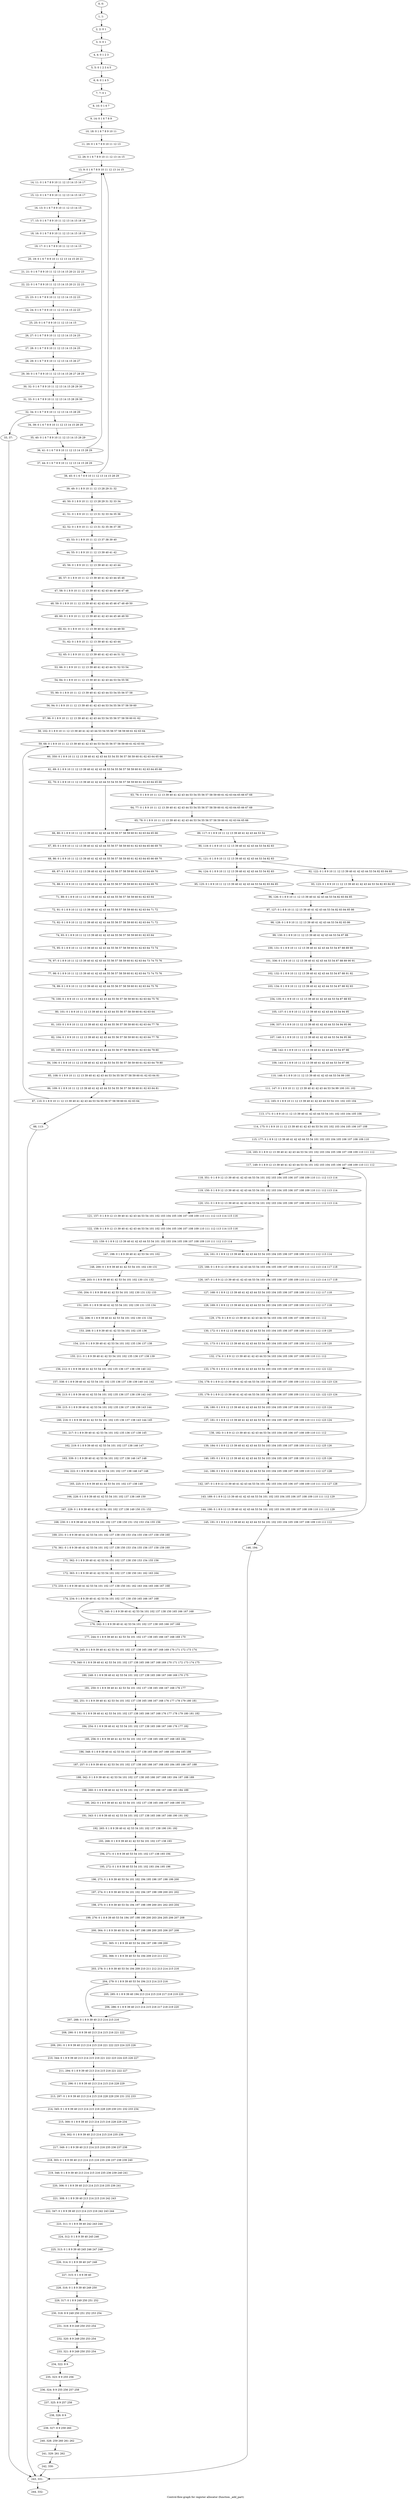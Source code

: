 digraph G {
graph [label="Control-flow-graph for register allocator (function _add_part)"]
0[label="0, 0: "];
1[label="1, 1: "];
2[label="2, 2: 0 1 "];
3[label="3, 3: 0 1 "];
4[label="4, 4: 0 1 2 3 "];
5[label="5, 5: 0 1 2 3 4 5 "];
6[label="6, 6: 0 1 4 5 "];
7[label="7, 7: 0 1 "];
8[label="8, 10: 0 1 6 7 "];
9[label="9, 14: 0 1 6 7 8 9 "];
10[label="10, 18: 0 1 6 7 8 9 10 11 "];
11[label="11, 20: 0 1 6 7 8 9 10 11 12 13 "];
12[label="12, 26: 0 1 6 7 8 9 10 11 12 13 14 15 "];
13[label="13, 9: 0 1 6 7 8 9 10 11 12 13 14 15 "];
14[label="14, 11: 0 1 6 7 8 9 10 11 12 13 14 15 16 17 "];
15[label="15, 12: 0 1 6 7 8 9 10 11 12 13 14 15 16 17 "];
16[label="16, 13: 0 1 6 7 8 9 10 11 12 13 14 15 "];
17[label="17, 15: 0 1 6 7 8 9 10 11 12 13 14 15 18 19 "];
18[label="18, 16: 0 1 6 7 8 9 10 11 12 13 14 15 18 19 "];
19[label="19, 17: 0 1 6 7 8 9 10 11 12 13 14 15 "];
20[label="20, 19: 0 1 6 7 8 9 10 11 12 13 14 15 20 21 "];
21[label="21, 21: 0 1 6 7 8 9 10 11 12 13 14 15 20 21 22 23 "];
22[label="22, 22: 0 1 6 7 8 9 10 11 12 13 14 15 20 21 22 23 "];
23[label="23, 23: 0 1 6 7 8 9 10 11 12 13 14 15 22 23 "];
24[label="24, 24: 0 1 6 7 8 9 10 11 12 13 14 15 22 23 "];
25[label="25, 25: 0 1 6 7 8 9 10 11 12 13 14 15 "];
26[label="26, 27: 0 1 6 7 8 9 10 11 12 13 14 15 24 25 "];
27[label="27, 28: 0 1 6 7 8 9 10 11 12 13 14 15 24 25 "];
28[label="28, 29: 0 1 6 7 8 9 10 11 12 13 14 15 26 27 "];
29[label="29, 30: 0 1 6 7 8 9 10 11 12 13 14 15 26 27 28 29 "];
30[label="30, 32: 0 1 6 7 8 9 10 11 12 13 14 15 28 29 30 "];
31[label="31, 33: 0 1 6 7 8 9 10 11 12 13 14 15 28 29 30 "];
32[label="32, 34: 0 1 6 7 8 9 10 11 12 13 14 15 28 29 "];
33[label="33, 37: "];
34[label="34, 39: 0 1 6 7 8 9 10 11 12 13 14 15 28 29 "];
35[label="35, 40: 0 1 6 7 8 9 10 11 12 13 14 15 28 29 "];
36[label="36, 41: 0 1 6 7 8 9 10 11 12 13 14 15 28 29 "];
37[label="37, 44: 0 1 6 7 8 9 10 11 12 13 14 15 28 29 "];
38[label="38, 45: 0 1 6 7 8 9 10 11 12 13 14 15 28 29 "];
39[label="39, 49: 0 1 8 9 10 11 12 13 28 29 31 32 "];
40[label="40, 50: 0 1 8 9 10 11 12 13 28 29 31 32 33 34 "];
41[label="41, 51: 0 1 8 9 10 11 12 13 31 32 33 34 35 36 "];
42[label="42, 52: 0 1 8 9 10 11 12 13 31 32 35 36 37 38 "];
43[label="43, 53: 0 1 8 9 10 11 12 13 37 38 39 40 "];
44[label="44, 55: 0 1 8 9 10 11 12 13 39 40 41 42 "];
45[label="45, 56: 0 1 8 9 10 11 12 13 39 40 41 42 43 44 "];
46[label="46, 57: 0 1 8 9 10 11 12 13 39 40 41 42 43 44 45 46 "];
47[label="47, 58: 0 1 8 9 10 11 12 13 39 40 41 42 43 44 45 46 47 48 "];
48[label="48, 59: 0 1 8 9 10 11 12 13 39 40 41 42 43 44 45 46 47 48 49 50 "];
49[label="49, 60: 0 1 8 9 10 11 12 13 39 40 41 42 43 44 45 46 49 50 "];
50[label="50, 61: 0 1 8 9 10 11 12 13 39 40 41 42 43 44 49 50 "];
51[label="51, 62: 0 1 8 9 10 11 12 13 39 40 41 42 43 44 "];
52[label="52, 65: 0 1 8 9 10 11 12 13 39 40 41 42 43 44 51 52 "];
53[label="53, 66: 0 1 8 9 10 11 12 13 39 40 41 42 43 44 51 52 53 54 "];
54[label="54, 84: 0 1 8 9 10 11 12 13 39 40 41 42 43 44 53 54 55 56 "];
55[label="55, 90: 0 1 8 9 10 11 12 13 39 40 41 42 43 44 53 54 55 56 57 58 "];
56[label="56, 94: 0 1 8 9 10 11 12 13 39 40 41 42 43 44 53 54 55 56 57 58 59 60 "];
57[label="57, 96: 0 1 8 9 10 11 12 13 39 40 41 42 43 44 53 54 55 56 57 58 59 60 61 62 "];
58[label="58, 102: 0 1 8 9 10 11 12 13 39 40 41 42 43 44 53 54 55 56 57 58 59 60 61 62 63 64 "];
59[label="59, 68: 0 1 8 9 10 11 12 13 39 40 41 42 43 44 53 54 55 56 57 58 59 60 61 62 63 64 "];
60[label="60, 350: 0 1 8 9 10 11 12 13 39 40 41 42 43 44 53 54 55 56 57 58 59 60 61 62 63 64 65 66 "];
61[label="61, 69: 0 1 8 9 10 11 12 13 39 40 41 42 43 44 53 54 55 56 57 58 59 60 61 62 63 64 65 66 "];
62[label="62, 70: 0 1 8 9 10 11 12 13 39 40 41 42 43 44 53 54 55 56 57 58 59 60 61 62 63 64 65 66 "];
63[label="63, 76: 0 1 8 9 10 11 12 13 39 40 41 42 43 44 53 54 55 56 57 58 59 60 61 62 63 64 65 66 67 68 "];
64[label="64, 77: 0 1 8 9 10 11 12 13 39 40 41 42 43 44 53 54 55 56 57 58 59 60 61 62 63 64 65 66 67 68 "];
65[label="65, 78: 0 1 8 9 10 11 12 13 39 40 41 42 43 44 53 54 55 56 57 58 59 60 61 62 63 64 65 66 "];
66[label="66, 80: 0 1 8 9 10 11 12 13 39 40 41 42 43 44 55 56 57 58 59 60 61 62 63 64 65 66 "];
67[label="67, 85: 0 1 8 9 10 11 12 13 39 40 41 42 43 44 55 56 57 58 59 60 61 62 63 64 65 66 69 70 "];
68[label="68, 86: 0 1 8 9 10 11 12 13 39 40 41 42 43 44 55 56 57 58 59 60 61 62 63 64 65 66 69 70 "];
69[label="69, 87: 0 1 8 9 10 11 12 13 39 40 41 42 43 44 55 56 57 58 59 60 61 62 63 64 69 70 "];
70[label="70, 88: 0 1 8 9 10 11 12 13 39 40 41 42 43 44 55 56 57 58 59 60 61 62 63 64 69 70 "];
71[label="71, 89: 0 1 8 9 10 11 12 13 39 40 41 42 43 44 55 56 57 58 59 60 61 62 63 64 "];
72[label="72, 91: 0 1 8 9 10 11 12 13 39 40 41 42 43 44 55 56 57 58 59 60 61 62 63 64 71 72 "];
73[label="73, 92: 0 1 8 9 10 11 12 13 39 40 41 42 43 44 55 56 57 58 59 60 61 62 63 64 71 72 "];
74[label="74, 93: 0 1 8 9 10 11 12 13 39 40 41 42 43 44 55 56 57 58 59 60 61 62 63 64 "];
75[label="75, 95: 0 1 8 9 10 11 12 13 39 40 41 42 43 44 55 56 57 58 59 60 61 62 63 64 73 74 "];
76[label="76, 97: 0 1 8 9 10 11 12 13 39 40 41 42 43 44 55 56 57 58 59 60 61 62 63 64 73 74 75 76 "];
77[label="77, 98: 0 1 8 9 10 11 12 13 39 40 41 42 43 44 55 56 57 58 59 60 61 62 63 64 73 74 75 76 "];
78[label="78, 99: 0 1 8 9 10 11 12 13 39 40 41 42 43 44 55 56 57 58 59 60 61 62 63 64 75 76 "];
79[label="79, 100: 0 1 8 9 10 11 12 13 39 40 41 42 43 44 55 56 57 58 59 60 61 62 63 64 75 76 "];
80[label="80, 101: 0 1 8 9 10 11 12 13 39 40 41 42 43 44 55 56 57 58 59 60 61 62 63 64 "];
81[label="81, 103: 0 1 8 9 10 11 12 13 39 40 41 42 43 44 55 56 57 58 59 60 61 62 63 64 77 78 "];
82[label="82, 104: 0 1 8 9 10 11 12 13 39 40 41 42 43 44 55 56 57 58 59 60 61 62 63 64 77 78 "];
83[label="83, 105: 0 1 8 9 10 11 12 13 39 40 41 42 43 44 55 56 57 58 59 60 61 62 63 64 79 80 "];
84[label="84, 106: 0 1 8 9 10 11 12 13 39 40 41 42 43 44 53 54 55 56 57 58 59 60 61 62 63 64 79 80 "];
85[label="85, 108: 0 1 8 9 10 11 12 13 39 40 41 42 43 44 53 54 55 56 57 58 59 60 61 62 63 64 81 "];
86[label="86, 109: 0 1 8 9 10 11 12 13 39 40 41 42 43 44 53 54 55 56 57 58 59 60 61 62 63 64 81 "];
87[label="87, 110: 0 1 8 9 10 11 12 13 39 40 41 42 43 44 53 54 55 56 57 58 59 60 61 62 63 64 "];
88[label="88, 113: "];
89[label="89, 117: 0 1 8 9 10 11 12 13 39 40 41 42 43 44 53 54 "];
90[label="90, 119: 0 1 8 9 10 11 12 13 39 40 41 42 43 44 53 54 82 83 "];
91[label="91, 121: 0 1 8 9 10 11 12 13 39 40 41 42 43 44 53 54 82 83 "];
92[label="92, 122: 0 1 8 9 10 11 12 13 39 40 41 42 43 44 53 54 82 83 84 85 "];
93[label="93, 123: 0 1 8 9 10 11 12 13 39 40 41 42 43 44 53 54 82 83 84 85 "];
94[label="94, 124: 0 1 8 9 10 11 12 13 39 40 41 42 43 44 53 54 82 83 "];
95[label="95, 125: 0 1 8 9 10 11 12 13 39 40 41 42 43 44 53 54 82 83 84 85 "];
96[label="96, 126: 0 1 8 9 10 11 12 13 39 40 41 42 43 44 53 54 82 83 84 85 "];
97[label="97, 127: 0 1 8 9 10 11 12 13 39 40 41 42 43 44 53 54 82 83 84 85 86 "];
98[label="98, 128: 0 1 8 9 10 11 12 13 39 40 41 42 43 44 53 54 82 83 86 "];
99[label="99, 130: 0 1 8 9 10 11 12 13 39 40 41 42 43 44 53 54 87 88 "];
100[label="100, 131: 0 1 8 9 10 11 12 13 39 40 41 42 43 44 53 54 87 88 89 90 "];
101[label="101, 336: 0 1 8 9 10 11 12 13 39 40 41 42 43 44 53 54 87 88 89 90 91 "];
102[label="102, 132: 0 1 8 9 10 11 12 13 39 40 41 42 43 44 53 54 87 88 91 92 "];
103[label="103, 134: 0 1 8 9 10 11 12 13 39 40 41 42 43 44 53 54 87 88 92 93 "];
104[label="104, 135: 0 1 8 9 10 11 12 13 39 40 41 42 43 44 53 54 87 88 93 "];
105[label="105, 137: 0 1 8 9 10 11 12 13 39 40 41 42 43 44 53 54 94 95 "];
106[label="106, 337: 0 1 8 9 10 11 12 13 39 40 41 42 43 44 53 54 94 95 96 "];
107[label="107, 140: 0 1 8 9 10 11 12 13 39 40 41 42 43 44 53 54 94 95 96 "];
108[label="108, 142: 0 1 8 9 10 11 12 13 39 40 41 42 43 44 53 54 97 98 "];
109[label="109, 143: 0 1 8 9 10 11 12 13 39 40 41 42 43 44 53 54 97 98 "];
110[label="110, 146: 0 1 8 9 10 11 12 13 39 40 41 42 43 44 53 54 99 100 "];
111[label="111, 147: 0 1 8 9 10 11 12 13 39 40 41 42 43 44 53 54 99 100 101 102 "];
112[label="112, 165: 0 1 8 9 10 11 12 13 39 40 41 42 43 44 53 54 101 102 103 104 "];
113[label="113, 171: 0 1 8 9 10 11 12 13 39 40 41 42 43 44 53 54 101 102 103 104 105 106 "];
114[label="114, 175: 0 1 8 9 10 11 12 13 39 40 41 42 43 44 53 54 101 102 103 104 105 106 107 108 "];
115[label="115, 177: 0 1 8 9 12 13 39 40 41 42 43 44 53 54 101 102 103 104 105 106 107 108 109 110 "];
116[label="116, 183: 0 1 8 9 12 13 39 40 41 42 43 44 53 54 101 102 103 104 105 106 107 108 109 110 111 112 "];
117[label="117, 149: 0 1 8 9 12 13 39 40 41 42 43 44 53 54 101 102 103 104 105 106 107 108 109 110 111 112 "];
118[label="118, 351: 0 1 8 9 12 13 39 40 41 42 43 44 53 54 101 102 103 104 105 106 107 108 109 110 111 112 113 114 "];
119[label="119, 150: 0 1 8 9 12 13 39 40 41 42 43 44 53 54 101 102 103 104 105 106 107 108 109 110 111 112 113 114 "];
120[label="120, 151: 0 1 8 9 12 13 39 40 41 42 43 44 53 54 101 102 103 104 105 106 107 108 109 110 111 112 113 114 "];
121[label="121, 157: 0 1 8 9 12 13 39 40 41 42 43 44 53 54 101 102 103 104 105 106 107 108 109 110 111 112 113 114 115 116 "];
122[label="122, 158: 0 1 8 9 12 13 39 40 41 42 43 44 53 54 101 102 103 104 105 106 107 108 109 110 111 112 113 114 115 116 "];
123[label="123, 159: 0 1 8 9 12 13 39 40 41 42 43 44 53 54 101 102 103 104 105 106 107 108 109 110 111 112 113 114 "];
124[label="124, 161: 0 1 8 9 12 13 39 40 41 42 43 44 53 54 103 104 105 106 107 108 109 110 111 112 113 114 "];
125[label="125, 166: 0 1 8 9 12 13 39 40 41 42 43 44 53 54 103 104 105 106 107 108 109 110 111 112 113 114 117 118 "];
126[label="126, 167: 0 1 8 9 12 13 39 40 41 42 43 44 53 54 103 104 105 106 107 108 109 110 111 112 113 114 117 118 "];
127[label="127, 168: 0 1 8 9 12 13 39 40 41 42 43 44 53 54 103 104 105 106 107 108 109 110 111 112 117 118 "];
128[label="128, 169: 0 1 8 9 12 13 39 40 41 42 43 44 53 54 103 104 105 106 107 108 109 110 111 112 117 118 "];
129[label="129, 170: 0 1 8 9 12 13 39 40 41 42 43 44 53 54 103 104 105 106 107 108 109 110 111 112 "];
130[label="130, 172: 0 1 8 9 12 13 39 40 41 42 43 44 53 54 103 104 105 106 107 108 109 110 111 112 119 120 "];
131[label="131, 173: 0 1 8 9 12 13 39 40 41 42 43 44 53 54 103 104 105 106 107 108 109 110 111 112 119 120 "];
132[label="132, 174: 0 1 8 9 12 13 39 40 41 42 43 44 53 54 103 104 105 106 107 108 109 110 111 112 "];
133[label="133, 176: 0 1 8 9 12 13 39 40 41 42 43 44 53 54 103 104 105 106 107 108 109 110 111 112 121 122 "];
134[label="134, 178: 0 1 8 9 12 13 39 40 41 42 43 44 53 54 103 104 105 106 107 108 109 110 111 112 121 122 123 124 "];
135[label="135, 179: 0 1 8 9 12 13 39 40 41 42 43 44 53 54 103 104 105 106 107 108 109 110 111 112 121 122 123 124 "];
136[label="136, 180: 0 1 8 9 12 13 39 40 41 42 43 44 53 54 103 104 105 106 107 108 109 110 111 112 123 124 "];
137[label="137, 181: 0 1 8 9 12 13 39 40 41 42 43 44 53 54 103 104 105 106 107 108 109 110 111 112 123 124 "];
138[label="138, 182: 0 1 8 9 12 13 39 40 41 42 43 44 53 54 103 104 105 106 107 108 109 110 111 112 "];
139[label="139, 184: 0 1 8 9 12 13 39 40 41 42 43 44 53 54 103 104 105 106 107 108 109 110 111 112 125 126 "];
140[label="140, 185: 0 1 8 9 12 13 39 40 41 42 43 44 53 54 103 104 105 106 107 108 109 110 111 112 125 126 "];
141[label="141, 186: 0 1 8 9 12 13 39 40 41 42 43 44 53 54 103 104 105 106 107 108 109 110 111 112 127 128 "];
142[label="142, 187: 0 1 8 9 12 13 39 40 41 42 43 44 53 54 101 102 103 104 105 106 107 108 109 110 111 112 127 128 "];
143[label="143, 189: 0 1 8 9 12 13 39 40 41 42 43 44 53 54 101 102 103 104 105 106 107 108 109 110 111 112 129 "];
144[label="144, 190: 0 1 8 9 12 13 39 40 41 42 43 44 53 54 101 102 103 104 105 106 107 108 109 110 111 112 129 "];
145[label="145, 191: 0 1 8 9 12 13 39 40 41 42 43 44 53 54 101 102 103 104 105 106 107 108 109 110 111 112 "];
146[label="146, 194: "];
147[label="147, 198: 0 1 8 9 39 40 41 42 53 54 101 102 "];
148[label="148, 200: 0 1 8 9 39 40 41 42 53 54 101 102 130 131 "];
149[label="149, 203: 0 1 8 9 39 40 41 42 53 54 101 102 130 131 132 "];
150[label="150, 204: 0 1 8 9 39 40 41 42 53 54 101 102 130 131 132 133 "];
151[label="151, 205: 0 1 8 9 39 40 41 42 53 54 101 102 130 131 133 134 "];
152[label="152, 206: 0 1 8 9 39 40 41 42 53 54 101 102 130 131 134 "];
153[label="153, 208: 0 1 8 9 39 40 41 42 53 54 101 102 135 136 "];
154[label="154, 210: 0 1 8 9 39 40 41 42 53 54 101 102 135 136 137 138 "];
155[label="155, 211: 0 1 8 9 39 40 41 42 53 54 101 102 135 136 137 138 139 "];
156[label="156, 212: 0 1 8 9 39 40 41 42 53 54 101 102 135 136 137 138 139 140 141 "];
157[label="157, 338: 0 1 8 9 39 40 41 42 53 54 101 102 135 136 137 138 139 140 141 142 "];
158[label="158, 213: 0 1 8 9 39 40 41 42 53 54 101 102 135 136 137 138 139 142 143 "];
159[label="159, 215: 0 1 8 9 39 40 41 42 53 54 101 102 135 136 137 138 139 143 144 "];
160[label="160, 216: 0 1 8 9 39 40 41 42 53 54 101 102 135 136 137 138 143 144 145 "];
161[label="161, 217: 0 1 8 9 39 40 41 42 53 54 101 102 135 136 137 138 145 "];
162[label="162, 219: 0 1 8 9 39 40 41 42 53 54 101 102 137 138 146 147 "];
163[label="163, 339: 0 1 8 9 39 40 41 42 53 54 101 102 137 138 146 147 148 "];
164[label="164, 222: 0 1 8 9 39 40 41 42 53 54 101 102 137 138 146 147 148 "];
165[label="165, 225: 0 1 8 9 39 40 41 42 53 54 101 102 137 138 149 "];
166[label="166, 228: 0 1 8 9 39 40 41 42 53 54 101 102 137 138 149 150 "];
167[label="167, 229: 0 1 8 9 39 40 41 42 53 54 101 102 137 138 149 150 151 152 "];
168[label="168, 230: 0 1 8 9 39 40 41 42 53 54 101 102 137 138 150 151 152 153 154 155 156 "];
169[label="169, 231: 0 1 8 9 39 40 41 42 53 54 101 102 137 138 150 153 154 155 156 157 158 159 160 "];
170[label="170, 361: 0 1 8 9 39 40 41 42 53 54 101 102 137 138 150 153 154 155 156 157 158 159 160 "];
171[label="171, 362: 0 1 8 9 39 40 41 42 53 54 101 102 137 138 150 153 154 155 156 "];
172[label="172, 363: 0 1 8 9 39 40 41 42 53 54 101 102 137 138 150 161 162 163 164 "];
173[label="173, 233: 0 1 8 9 39 40 41 42 53 54 101 102 137 138 150 161 162 163 164 165 166 167 168 "];
174[label="174, 234: 0 1 8 9 39 40 41 42 53 54 101 102 137 138 150 165 166 167 168 "];
175[label="175, 240: 0 1 8 9 39 40 41 42 53 54 101 102 137 138 150 165 166 167 168 "];
176[label="176, 242: 0 1 8 9 39 40 41 42 53 54 101 102 137 138 165 166 167 168 "];
177[label="177, 244: 0 1 8 9 39 40 41 42 53 54 101 102 137 138 165 166 167 168 169 170 "];
178[label="178, 245: 0 1 8 9 39 40 41 42 53 54 101 102 137 138 165 166 167 168 169 170 171 172 173 174 "];
179[label="179, 340: 0 1 8 9 39 40 41 42 53 54 101 102 137 138 165 166 167 168 169 170 171 172 173 174 175 "];
180[label="180, 248: 0 1 8 9 39 40 41 42 53 54 101 102 137 138 165 166 167 168 169 170 175 "];
181[label="181, 250: 0 1 8 9 39 40 41 42 53 54 101 102 137 138 165 166 167 168 176 177 "];
182[label="182, 251: 0 1 8 9 39 40 41 42 53 54 101 102 137 138 165 166 167 168 176 177 178 179 180 181 "];
183[label="183, 341: 0 1 8 9 39 40 41 42 53 54 101 102 137 138 165 166 167 168 176 177 178 179 180 181 182 "];
184[label="184, 254: 0 1 8 9 39 40 41 42 53 54 101 102 137 138 165 166 167 168 176 177 182 "];
185[label="185, 256: 0 1 8 9 39 40 41 42 53 54 101 102 137 138 165 166 167 168 183 184 "];
186[label="186, 348: 0 1 8 9 39 40 41 42 53 54 101 102 137 138 165 166 167 168 183 184 185 186 "];
187[label="187, 257: 0 1 8 9 39 40 41 42 53 54 101 102 137 138 165 166 167 168 183 184 185 186 187 188 "];
188[label="188, 342: 0 1 8 9 39 40 41 42 53 54 101 102 137 138 165 166 167 168 183 184 187 188 189 "];
189[label="189, 260: 0 1 8 9 39 40 41 42 53 54 101 102 137 138 165 166 167 168 183 184 189 "];
190[label="190, 262: 0 1 8 9 39 40 41 42 53 54 101 102 137 138 165 166 167 168 190 191 "];
191[label="191, 343: 0 1 8 9 39 40 41 42 53 54 101 102 137 138 165 166 167 168 190 191 192 "];
192[label="192, 265: 0 1 8 9 39 40 41 42 53 54 101 102 137 138 190 191 192 "];
193[label="193, 268: 0 1 8 9 39 40 41 42 53 54 101 102 137 138 193 "];
194[label="194, 271: 0 1 8 9 39 40 53 54 101 102 137 138 193 194 "];
195[label="195, 272: 0 1 8 9 39 40 53 54 101 102 193 194 195 196 "];
196[label="196, 273: 0 1 8 9 39 40 53 54 101 102 194 195 196 197 198 199 200 "];
197[label="197, 274: 0 1 8 9 39 40 53 54 101 102 194 197 198 199 200 201 202 "];
198[label="198, 275: 0 1 8 9 39 40 53 54 194 197 198 199 200 201 202 203 204 "];
199[label="199, 276: 0 1 8 9 39 40 53 54 194 197 198 199 200 203 204 205 206 207 208 "];
200[label="200, 364: 0 1 8 9 39 40 53 54 194 197 198 199 200 205 206 207 208 "];
201[label="201, 365: 0 1 8 9 39 40 53 54 194 197 198 199 200 "];
202[label="202, 366: 0 1 8 9 39 40 53 54 194 209 210 211 212 "];
203[label="203, 278: 0 1 8 9 39 40 53 54 194 209 210 211 212 213 214 215 216 "];
204[label="204, 279: 0 1 8 9 39 40 53 54 194 213 214 215 216 "];
205[label="205, 285: 0 1 8 9 39 40 194 213 214 215 216 217 218 219 220 "];
206[label="206, 286: 0 1 8 9 39 40 213 214 215 216 217 218 219 220 "];
207[label="207, 288: 0 1 8 9 39 40 213 214 215 216 "];
208[label="208, 290: 0 1 8 9 39 40 213 214 215 216 221 222 "];
209[label="209, 291: 0 1 8 9 39 40 213 214 215 216 221 222 223 224 225 226 "];
210[label="210, 344: 0 1 8 9 39 40 213 214 215 216 221 222 223 224 225 226 227 "];
211[label="211, 294: 0 1 8 9 39 40 213 214 215 216 221 222 227 "];
212[label="212, 296: 0 1 8 9 39 40 213 214 215 216 228 229 "];
213[label="213, 297: 0 1 8 9 39 40 213 214 215 216 228 229 230 231 232 233 "];
214[label="214, 345: 0 1 8 9 39 40 213 214 215 216 228 229 230 231 232 233 234 "];
215[label="215, 300: 0 1 8 9 39 40 213 214 215 216 228 229 234 "];
216[label="216, 302: 0 1 8 9 39 40 213 214 215 216 235 236 "];
217[label="217, 349: 0 1 8 9 39 40 213 214 215 216 235 236 237 238 "];
218[label="218, 303: 0 1 8 9 39 40 213 214 215 216 235 236 237 238 239 240 "];
219[label="219, 346: 0 1 8 9 39 40 213 214 215 216 235 236 239 240 241 "];
220[label="220, 306: 0 1 8 9 39 40 213 214 215 216 235 236 241 "];
221[label="221, 308: 0 1 8 9 39 40 213 214 215 216 242 243 "];
222[label="222, 347: 0 1 8 9 39 40 213 214 215 216 242 243 244 "];
223[label="223, 311: 0 1 8 9 39 40 242 243 244 "];
224[label="224, 312: 0 1 8 9 39 40 245 246 "];
225[label="225, 313: 0 1 8 9 39 40 245 246 247 248 "];
226[label="226, 314: 0 1 8 9 39 40 247 248 "];
227[label="227, 315: 0 1 8 9 39 40 "];
228[label="228, 316: 0 1 8 9 39 40 249 250 "];
229[label="229, 317: 0 1 8 9 249 250 251 252 "];
230[label="230, 318: 8 9 249 250 251 252 253 254 "];
231[label="231, 319: 8 9 249 250 253 254 "];
232[label="232, 320: 8 9 249 250 253 254 "];
233[label="233, 321: 8 9 249 250 253 254 "];
234[label="234, 322: 8 9 "];
235[label="235, 323: 8 9 255 256 "];
236[label="236, 324: 8 9 255 256 257 258 "];
237[label="237, 325: 8 9 257 258 "];
238[label="238, 326: 8 9 "];
239[label="239, 327: 8 9 259 260 "];
240[label="240, 328: 259 260 261 262 "];
241[label="241, 329: 261 262 "];
242[label="242, 330: "];
243[label="243, 331: "];
244[label="244, 332: "];
0->1 ;
1->2 ;
2->3 ;
3->4 ;
4->5 ;
5->6 ;
6->7 ;
7->8 ;
8->9 ;
9->10 ;
10->11 ;
11->12 ;
12->13 ;
13->14 ;
14->15 ;
15->16 ;
16->17 ;
17->18 ;
18->19 ;
19->20 ;
20->21 ;
21->22 ;
22->23 ;
23->24 ;
24->25 ;
25->26 ;
26->27 ;
27->28 ;
28->29 ;
29->30 ;
30->31 ;
31->32 ;
32->33 ;
32->34 ;
33->243 ;
34->35 ;
35->36 ;
36->37 ;
36->13 ;
37->38 ;
38->39 ;
38->13 ;
39->40 ;
40->41 ;
41->42 ;
42->43 ;
43->44 ;
44->45 ;
45->46 ;
46->47 ;
47->48 ;
48->49 ;
49->50 ;
50->51 ;
51->52 ;
52->53 ;
53->54 ;
54->55 ;
55->56 ;
56->57 ;
57->58 ;
58->59 ;
59->60 ;
60->61 ;
61->62 ;
62->63 ;
62->66 ;
63->64 ;
64->65 ;
65->66 ;
65->89 ;
66->67 ;
67->68 ;
68->69 ;
69->70 ;
70->71 ;
71->72 ;
72->73 ;
73->74 ;
74->75 ;
75->76 ;
76->77 ;
77->78 ;
78->79 ;
79->80 ;
80->81 ;
81->82 ;
82->83 ;
83->84 ;
84->85 ;
85->86 ;
86->87 ;
87->88 ;
87->59 ;
88->243 ;
89->90 ;
90->91 ;
91->92 ;
91->94 ;
92->93 ;
93->96 ;
94->95 ;
95->96 ;
96->97 ;
97->98 ;
98->99 ;
99->100 ;
100->101 ;
101->102 ;
102->103 ;
103->104 ;
104->105 ;
105->106 ;
106->107 ;
107->108 ;
108->109 ;
109->110 ;
110->111 ;
111->112 ;
112->113 ;
113->114 ;
114->115 ;
115->116 ;
116->117 ;
117->118 ;
118->119 ;
119->120 ;
120->121 ;
120->124 ;
121->122 ;
122->123 ;
123->124 ;
123->147 ;
124->125 ;
125->126 ;
126->127 ;
127->128 ;
128->129 ;
129->130 ;
130->131 ;
131->132 ;
132->133 ;
133->134 ;
134->135 ;
135->136 ;
136->137 ;
137->138 ;
138->139 ;
139->140 ;
140->141 ;
141->142 ;
142->143 ;
143->144 ;
144->145 ;
145->146 ;
145->117 ;
146->243 ;
147->148 ;
148->149 ;
149->150 ;
150->151 ;
151->152 ;
152->153 ;
153->154 ;
154->155 ;
155->156 ;
156->157 ;
157->158 ;
158->159 ;
159->160 ;
160->161 ;
161->162 ;
162->163 ;
163->164 ;
164->165 ;
165->166 ;
166->167 ;
167->168 ;
168->169 ;
169->170 ;
170->171 ;
171->172 ;
172->173 ;
173->174 ;
174->175 ;
174->176 ;
175->176 ;
176->177 ;
177->178 ;
178->179 ;
179->180 ;
180->181 ;
181->182 ;
182->183 ;
183->184 ;
184->185 ;
185->186 ;
186->187 ;
187->188 ;
188->189 ;
189->190 ;
190->191 ;
191->192 ;
192->193 ;
193->194 ;
194->195 ;
195->196 ;
196->197 ;
197->198 ;
198->199 ;
199->200 ;
200->201 ;
201->202 ;
202->203 ;
203->204 ;
204->205 ;
204->207 ;
205->206 ;
206->207 ;
207->208 ;
208->209 ;
209->210 ;
210->211 ;
211->212 ;
212->213 ;
213->214 ;
214->215 ;
215->216 ;
216->217 ;
217->218 ;
218->219 ;
219->220 ;
220->221 ;
221->222 ;
222->223 ;
223->224 ;
224->225 ;
225->226 ;
226->227 ;
227->228 ;
228->229 ;
229->230 ;
230->231 ;
231->232 ;
232->233 ;
233->234 ;
234->235 ;
235->236 ;
236->237 ;
237->238 ;
238->239 ;
239->240 ;
240->241 ;
241->242 ;
242->243 ;
243->244 ;
}
